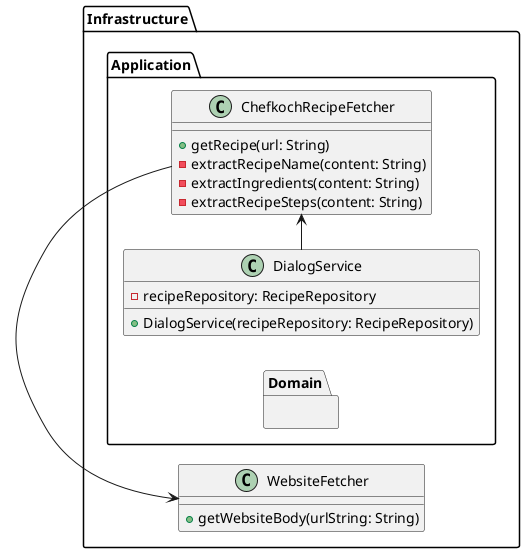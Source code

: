 @startuml

left to right direction

package "Infrastructure" {
  class WebsiteFetcher {
    + getWebsiteBody(urlString: String)
  }

  package "Application" {
    class ChefkochRecipeFetcher {
      + getRecipe(url: String)
      - extractRecipeName(content: String)
      - extractIngredients(content: String)
      - extractRecipeSteps(content: String)
    }

    class DialogService {
      - recipeRepository: RecipeRepository
      + DialogService(recipeRepository: RecipeRepository)
    }

    package "Domain" {
    }
  }
}

DialogService -> ChefkochRecipeFetcher
ChefkochRecipeFetcher -> WebsiteFetcher

@enduml